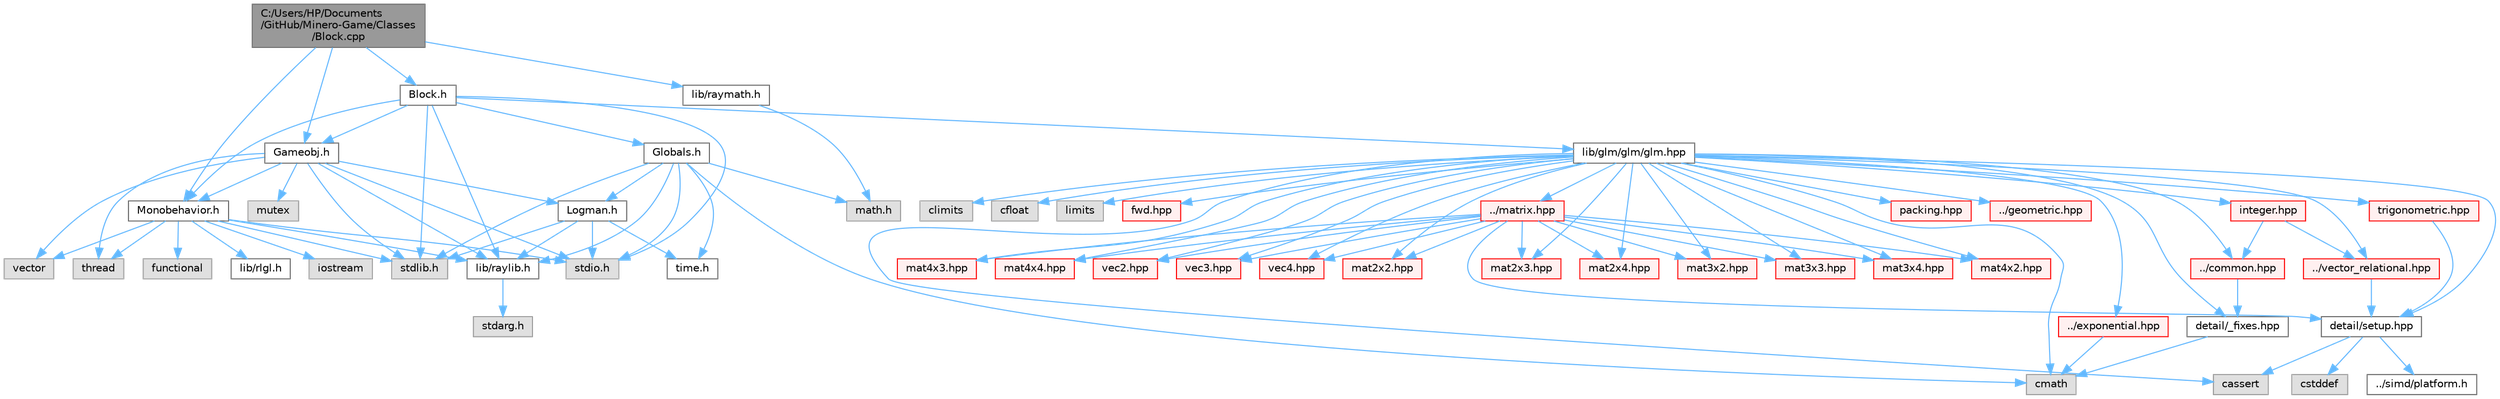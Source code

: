 digraph "C:/Users/HP/Documents/GitHub/Minero-Game/Classes/Block.cpp"
{
 // LATEX_PDF_SIZE
  bgcolor="transparent";
  edge [fontname=Helvetica,fontsize=10,labelfontname=Helvetica,labelfontsize=10];
  node [fontname=Helvetica,fontsize=10,shape=box,height=0.2,width=0.4];
  Node1 [id="Node000001",label="C:/Users/HP/Documents\l/GitHub/Minero-Game/Classes\l/Block.cpp",height=0.2,width=0.4,color="gray40", fillcolor="grey60", style="filled", fontcolor="black",tooltip=" "];
  Node1 -> Node2 [id="edge183_Node000001_Node000002",color="steelblue1",style="solid",tooltip=" "];
  Node2 [id="Node000002",label="Block.h",height=0.2,width=0.4,color="grey40", fillcolor="white", style="filled",URL="$_classes_2_block_8h.html",tooltip=" "];
  Node2 -> Node3 [id="edge184_Node000002_Node000003",color="steelblue1",style="solid",tooltip=" "];
  Node3 [id="Node000003",label="lib/raylib.h",height=0.2,width=0.4,color="grey40", fillcolor="white", style="filled",URL="$_classes_2lib_2raylib_8h.html",tooltip=" "];
  Node3 -> Node4 [id="edge185_Node000003_Node000004",color="steelblue1",style="solid",tooltip=" "];
  Node4 [id="Node000004",label="stdarg.h",height=0.2,width=0.4,color="grey60", fillcolor="#E0E0E0", style="filled",tooltip=" "];
  Node2 -> Node5 [id="edge186_Node000002_Node000005",color="steelblue1",style="solid",tooltip=" "];
  Node5 [id="Node000005",label="lib/glm/glm/glm.hpp",height=0.2,width=0.4,color="grey40", fillcolor="white", style="filled",URL="$_classes_2lib_2glm_2glm_2glm_8hpp.html",tooltip=" "];
  Node5 -> Node6 [id="edge187_Node000005_Node000006",color="steelblue1",style="solid",tooltip=" "];
  Node6 [id="Node000006",label="detail/_fixes.hpp",height=0.2,width=0.4,color="grey40", fillcolor="white", style="filled",URL="$_classes_2lib_2glm_2glm_2detail_2__fixes_8hpp.html",tooltip=" "];
  Node6 -> Node7 [id="edge188_Node000006_Node000007",color="steelblue1",style="solid",tooltip=" "];
  Node7 [id="Node000007",label="cmath",height=0.2,width=0.4,color="grey60", fillcolor="#E0E0E0", style="filled",tooltip=" "];
  Node5 -> Node8 [id="edge189_Node000005_Node000008",color="steelblue1",style="solid",tooltip=" "];
  Node8 [id="Node000008",label="detail/setup.hpp",height=0.2,width=0.4,color="grey40", fillcolor="white", style="filled",URL="$_classes_2lib_2glm_2glm_2detail_2setup_8hpp.html",tooltip=" "];
  Node8 -> Node9 [id="edge190_Node000008_Node000009",color="steelblue1",style="solid",tooltip=" "];
  Node9 [id="Node000009",label="cassert",height=0.2,width=0.4,color="grey60", fillcolor="#E0E0E0", style="filled",tooltip=" "];
  Node8 -> Node10 [id="edge191_Node000008_Node000010",color="steelblue1",style="solid",tooltip=" "];
  Node10 [id="Node000010",label="cstddef",height=0.2,width=0.4,color="grey60", fillcolor="#E0E0E0", style="filled",tooltip=" "];
  Node8 -> Node11 [id="edge192_Node000008_Node000011",color="steelblue1",style="solid",tooltip=" "];
  Node11 [id="Node000011",label="../simd/platform.h",height=0.2,width=0.4,color="grey40", fillcolor="white", style="filled",URL="$_classes_2lib_2glm_2glm_2simd_2platform_8h.html",tooltip=" "];
  Node5 -> Node7 [id="edge193_Node000005_Node000007",color="steelblue1",style="solid",tooltip=" "];
  Node5 -> Node12 [id="edge194_Node000005_Node000012",color="steelblue1",style="solid",tooltip=" "];
  Node12 [id="Node000012",label="climits",height=0.2,width=0.4,color="grey60", fillcolor="#E0E0E0", style="filled",tooltip=" "];
  Node5 -> Node13 [id="edge195_Node000005_Node000013",color="steelblue1",style="solid",tooltip=" "];
  Node13 [id="Node000013",label="cfloat",height=0.2,width=0.4,color="grey60", fillcolor="#E0E0E0", style="filled",tooltip=" "];
  Node5 -> Node14 [id="edge196_Node000005_Node000014",color="steelblue1",style="solid",tooltip=" "];
  Node14 [id="Node000014",label="limits",height=0.2,width=0.4,color="grey60", fillcolor="#E0E0E0", style="filled",tooltip=" "];
  Node5 -> Node9 [id="edge197_Node000005_Node000009",color="steelblue1",style="solid",tooltip=" "];
  Node5 -> Node15 [id="edge198_Node000005_Node000015",color="steelblue1",style="solid",tooltip=" "];
  Node15 [id="Node000015",label="fwd.hpp",height=0.2,width=0.4,color="red", fillcolor="#FFF0F0", style="filled",URL="$_classes_2lib_2glm_2glm_2fwd_8hpp.html",tooltip=" "];
  Node5 -> Node17 [id="edge199_Node000005_Node000017",color="steelblue1",style="solid",tooltip=" "];
  Node17 [id="Node000017",label="vec2.hpp",height=0.2,width=0.4,color="red", fillcolor="#FFF0F0", style="filled",URL="$_classes_2lib_2glm_2glm_2vec2_8hpp.html",tooltip=" "];
  Node5 -> Node33 [id="edge200_Node000005_Node000033",color="steelblue1",style="solid",tooltip=" "];
  Node33 [id="Node000033",label="vec3.hpp",height=0.2,width=0.4,color="red", fillcolor="#FFF0F0", style="filled",URL="$_classes_2lib_2glm_2glm_2vec3_8hpp.html",tooltip=" "];
  Node5 -> Node46 [id="edge201_Node000005_Node000046",color="steelblue1",style="solid",tooltip=" "];
  Node46 [id="Node000046",label="vec4.hpp",height=0.2,width=0.4,color="red", fillcolor="#FFF0F0", style="filled",URL="$_classes_2lib_2glm_2glm_2vec4_8hpp.html",tooltip=" "];
  Node5 -> Node59 [id="edge202_Node000005_Node000059",color="steelblue1",style="solid",tooltip=" "];
  Node59 [id="Node000059",label="mat2x2.hpp",height=0.2,width=0.4,color="red", fillcolor="#FFF0F0", style="filled",URL="$_classes_2lib_2glm_2glm_2mat2x2_8hpp.html",tooltip=" "];
  Node5 -> Node64 [id="edge203_Node000005_Node000064",color="steelblue1",style="solid",tooltip=" "];
  Node64 [id="Node000064",label="mat2x3.hpp",height=0.2,width=0.4,color="red", fillcolor="#FFF0F0", style="filled",URL="$_classes_2lib_2glm_2glm_2mat2x3_8hpp.html",tooltip=" "];
  Node5 -> Node71 [id="edge204_Node000005_Node000071",color="steelblue1",style="solid",tooltip=" "];
  Node71 [id="Node000071",label="mat2x4.hpp",height=0.2,width=0.4,color="red", fillcolor="#FFF0F0", style="filled",URL="$_classes_2lib_2glm_2glm_2mat2x4_8hpp.html",tooltip=" "];
  Node5 -> Node78 [id="edge205_Node000005_Node000078",color="steelblue1",style="solid",tooltip=" "];
  Node78 [id="Node000078",label="mat3x2.hpp",height=0.2,width=0.4,color="red", fillcolor="#FFF0F0", style="filled",URL="$_classes_2lib_2glm_2glm_2mat3x2_8hpp.html",tooltip=" "];
  Node5 -> Node85 [id="edge206_Node000005_Node000085",color="steelblue1",style="solid",tooltip=" "];
  Node85 [id="Node000085",label="mat3x3.hpp",height=0.2,width=0.4,color="red", fillcolor="#FFF0F0", style="filled",URL="$_classes_2lib_2glm_2glm_2mat3x3_8hpp.html",tooltip=" "];
  Node5 -> Node92 [id="edge207_Node000005_Node000092",color="steelblue1",style="solid",tooltip=" "];
  Node92 [id="Node000092",label="mat3x4.hpp",height=0.2,width=0.4,color="red", fillcolor="#FFF0F0", style="filled",URL="$_classes_2lib_2glm_2glm_2mat3x4_8hpp.html",tooltip=" "];
  Node5 -> Node99 [id="edge208_Node000005_Node000099",color="steelblue1",style="solid",tooltip=" "];
  Node99 [id="Node000099",label="mat4x2.hpp",height=0.2,width=0.4,color="red", fillcolor="#FFF0F0", style="filled",URL="$_classes_2lib_2glm_2glm_2mat4x2_8hpp.html",tooltip=" "];
  Node5 -> Node106 [id="edge209_Node000005_Node000106",color="steelblue1",style="solid",tooltip=" "];
  Node106 [id="Node000106",label="mat4x3.hpp",height=0.2,width=0.4,color="red", fillcolor="#FFF0F0", style="filled",URL="$_classes_2lib_2glm_2glm_2mat4x3_8hpp.html",tooltip=" "];
  Node5 -> Node113 [id="edge210_Node000005_Node000113",color="steelblue1",style="solid",tooltip=" "];
  Node113 [id="Node000113",label="mat4x4.hpp",height=0.2,width=0.4,color="red", fillcolor="#FFF0F0", style="filled",URL="$_classes_2lib_2glm_2glm_2mat4x4_8hpp.html",tooltip=" "];
  Node5 -> Node137 [id="edge211_Node000005_Node000137",color="steelblue1",style="solid",tooltip=" "];
  Node137 [id="Node000137",label="trigonometric.hpp",height=0.2,width=0.4,color="red", fillcolor="#FFF0F0", style="filled",URL="$_classes_2lib_2glm_2glm_2trigonometric_8hpp.html",tooltip=" "];
  Node137 -> Node8 [id="edge212_Node000137_Node000008",color="steelblue1",style="solid",tooltip=" "];
  Node5 -> Node123 [id="edge213_Node000005_Node000123",color="steelblue1",style="solid",tooltip=" "];
  Node123 [id="Node000123",label="../exponential.hpp",height=0.2,width=0.4,color="red", fillcolor="#FFF0F0", style="filled",URL="$_classes_2lib_2glm_2glm_2exponential_8hpp.html",tooltip=" "];
  Node123 -> Node7 [id="edge214_Node000123_Node000007",color="steelblue1",style="solid",tooltip=" "];
  Node5 -> Node131 [id="edge215_Node000005_Node000131",color="steelblue1",style="solid",tooltip=" "];
  Node131 [id="Node000131",label="../common.hpp",height=0.2,width=0.4,color="red", fillcolor="#FFF0F0", style="filled",URL="$_classes_2lib_2glm_2glm_2common_8hpp.html",tooltip=" "];
  Node131 -> Node6 [id="edge216_Node000131_Node000006",color="steelblue1",style="solid",tooltip=" "];
  Node5 -> Node140 [id="edge217_Node000005_Node000140",color="steelblue1",style="solid",tooltip=" "];
  Node140 [id="Node000140",label="packing.hpp",height=0.2,width=0.4,color="red", fillcolor="#FFF0F0", style="filled",URL="$_classes_2lib_2glm_2glm_2packing_8hpp.html",tooltip=" "];
  Node5 -> Node121 [id="edge218_Node000005_Node000121",color="steelblue1",style="solid",tooltip=" "];
  Node121 [id="Node000121",label="../geometric.hpp",height=0.2,width=0.4,color="red", fillcolor="#FFF0F0", style="filled",URL="$_classes_2lib_2glm_2glm_2geometric_8hpp.html",tooltip=" "];
  Node5 -> Node63 [id="edge219_Node000005_Node000063",color="steelblue1",style="solid",tooltip=" "];
  Node63 [id="Node000063",label="../matrix.hpp",height=0.2,width=0.4,color="red", fillcolor="#FFF0F0", style="filled",URL="$_classes_2lib_2glm_2glm_2matrix_8hpp.html",tooltip=" "];
  Node63 -> Node8 [id="edge220_Node000063_Node000008",color="steelblue1",style="solid",tooltip=" "];
  Node63 -> Node17 [id="edge221_Node000063_Node000017",color="steelblue1",style="solid",tooltip=" "];
  Node63 -> Node33 [id="edge222_Node000063_Node000033",color="steelblue1",style="solid",tooltip=" "];
  Node63 -> Node46 [id="edge223_Node000063_Node000046",color="steelblue1",style="solid",tooltip=" "];
  Node63 -> Node59 [id="edge224_Node000063_Node000059",color="steelblue1",style="solid",tooltip=" "];
  Node63 -> Node64 [id="edge225_Node000063_Node000064",color="steelblue1",style="solid",tooltip=" "];
  Node63 -> Node71 [id="edge226_Node000063_Node000071",color="steelblue1",style="solid",tooltip=" "];
  Node63 -> Node78 [id="edge227_Node000063_Node000078",color="steelblue1",style="solid",tooltip=" "];
  Node63 -> Node85 [id="edge228_Node000063_Node000085",color="steelblue1",style="solid",tooltip=" "];
  Node63 -> Node92 [id="edge229_Node000063_Node000092",color="steelblue1",style="solid",tooltip=" "];
  Node63 -> Node99 [id="edge230_Node000063_Node000099",color="steelblue1",style="solid",tooltip=" "];
  Node63 -> Node106 [id="edge231_Node000063_Node000106",color="steelblue1",style="solid",tooltip=" "];
  Node63 -> Node113 [id="edge232_Node000063_Node000113",color="steelblue1",style="solid",tooltip=" "];
  Node5 -> Node127 [id="edge233_Node000005_Node000127",color="steelblue1",style="solid",tooltip=" "];
  Node127 [id="Node000127",label="../vector_relational.hpp",height=0.2,width=0.4,color="red", fillcolor="#FFF0F0", style="filled",URL="$_classes_2lib_2glm_2glm_2vector__relational_8hpp.html",tooltip=" "];
  Node127 -> Node8 [id="edge234_Node000127_Node000008",color="steelblue1",style="solid",tooltip=" "];
  Node5 -> Node144 [id="edge235_Node000005_Node000144",color="steelblue1",style="solid",tooltip=" "];
  Node144 [id="Node000144",label="integer.hpp",height=0.2,width=0.4,color="red", fillcolor="#FFF0F0", style="filled",URL="$_classes_2lib_2glm_2glm_2integer_8hpp.html",tooltip=" "];
  Node144 -> Node131 [id="edge236_Node000144_Node000131",color="steelblue1",style="solid",tooltip=" "];
  Node144 -> Node127 [id="edge237_Node000144_Node000127",color="steelblue1",style="solid",tooltip=" "];
  Node2 -> Node148 [id="edge238_Node000002_Node000148",color="steelblue1",style="solid",tooltip=" "];
  Node148 [id="Node000148",label="Gameobj.h",height=0.2,width=0.4,color="grey40", fillcolor="white", style="filled",URL="$_classes_2_gameobj_8h.html",tooltip=" "];
  Node148 -> Node3 [id="edge239_Node000148_Node000003",color="steelblue1",style="solid",tooltip=" "];
  Node148 -> Node149 [id="edge240_Node000148_Node000149",color="steelblue1",style="solid",tooltip=" "];
  Node149 [id="Node000149",label="Monobehavior.h",height=0.2,width=0.4,color="grey40", fillcolor="white", style="filled",URL="$_monobehavior_8h.html",tooltip=" "];
  Node149 -> Node3 [id="edge241_Node000149_Node000003",color="steelblue1",style="solid",tooltip=" "];
  Node149 -> Node150 [id="edge242_Node000149_Node000150",color="steelblue1",style="solid",tooltip=" "];
  Node150 [id="Node000150",label="lib/rlgl.h",height=0.2,width=0.4,color="grey40", fillcolor="white", style="filled",URL="$_classes_2lib_2rlgl_8h.html",tooltip=" "];
  Node149 -> Node151 [id="edge243_Node000149_Node000151",color="steelblue1",style="solid",tooltip=" "];
  Node151 [id="Node000151",label="stdio.h",height=0.2,width=0.4,color="grey60", fillcolor="#E0E0E0", style="filled",tooltip=" "];
  Node149 -> Node152 [id="edge244_Node000149_Node000152",color="steelblue1",style="solid",tooltip=" "];
  Node152 [id="Node000152",label="stdlib.h",height=0.2,width=0.4,color="grey60", fillcolor="#E0E0E0", style="filled",tooltip=" "];
  Node149 -> Node153 [id="edge245_Node000149_Node000153",color="steelblue1",style="solid",tooltip=" "];
  Node153 [id="Node000153",label="iostream",height=0.2,width=0.4,color="grey60", fillcolor="#E0E0E0", style="filled",tooltip=" "];
  Node149 -> Node154 [id="edge246_Node000149_Node000154",color="steelblue1",style="solid",tooltip=" "];
  Node154 [id="Node000154",label="thread",height=0.2,width=0.4,color="grey60", fillcolor="#E0E0E0", style="filled",tooltip=" "];
  Node149 -> Node155 [id="edge247_Node000149_Node000155",color="steelblue1",style="solid",tooltip=" "];
  Node155 [id="Node000155",label="vector",height=0.2,width=0.4,color="grey60", fillcolor="#E0E0E0", style="filled",tooltip=" "];
  Node149 -> Node156 [id="edge248_Node000149_Node000156",color="steelblue1",style="solid",tooltip=" "];
  Node156 [id="Node000156",label="functional",height=0.2,width=0.4,color="grey60", fillcolor="#E0E0E0", style="filled",tooltip=" "];
  Node148 -> Node157 [id="edge249_Node000148_Node000157",color="steelblue1",style="solid",tooltip=" "];
  Node157 [id="Node000157",label="Logman.h",height=0.2,width=0.4,color="grey40", fillcolor="white", style="filled",URL="$_logman_8h.html",tooltip=" "];
  Node157 -> Node151 [id="edge250_Node000157_Node000151",color="steelblue1",style="solid",tooltip=" "];
  Node157 -> Node152 [id="edge251_Node000157_Node000152",color="steelblue1",style="solid",tooltip=" "];
  Node157 -> Node158 [id="edge252_Node000157_Node000158",color="steelblue1",style="solid",tooltip=" "];
  Node158 [id="Node000158",label="time.h",height=0.2,width=0.4,color="grey40", fillcolor="white", style="filled",URL="$_classes_2_time_8h.html",tooltip=" "];
  Node157 -> Node3 [id="edge253_Node000157_Node000003",color="steelblue1",style="solid",tooltip=" "];
  Node148 -> Node151 [id="edge254_Node000148_Node000151",color="steelblue1",style="solid",tooltip=" "];
  Node148 -> Node152 [id="edge255_Node000148_Node000152",color="steelblue1",style="solid",tooltip=" "];
  Node148 -> Node155 [id="edge256_Node000148_Node000155",color="steelblue1",style="solid",tooltip=" "];
  Node148 -> Node154 [id="edge257_Node000148_Node000154",color="steelblue1",style="solid",tooltip=" "];
  Node148 -> Node159 [id="edge258_Node000148_Node000159",color="steelblue1",style="solid",tooltip=" "];
  Node159 [id="Node000159",label="mutex",height=0.2,width=0.4,color="grey60", fillcolor="#E0E0E0", style="filled",tooltip=" "];
  Node2 -> Node160 [id="edge259_Node000002_Node000160",color="steelblue1",style="solid",tooltip=" "];
  Node160 [id="Node000160",label="Globals.h",height=0.2,width=0.4,color="grey40", fillcolor="white", style="filled",URL="$_classes_2_globals_8h.html",tooltip=" "];
  Node160 -> Node3 [id="edge260_Node000160_Node000003",color="steelblue1",style="solid",tooltip=" "];
  Node160 -> Node152 [id="edge261_Node000160_Node000152",color="steelblue1",style="solid",tooltip=" "];
  Node160 -> Node151 [id="edge262_Node000160_Node000151",color="steelblue1",style="solid",tooltip=" "];
  Node160 -> Node158 [id="edge263_Node000160_Node000158",color="steelblue1",style="solid",tooltip=" "];
  Node160 -> Node7 [id="edge264_Node000160_Node000007",color="steelblue1",style="solid",tooltip=" "];
  Node160 -> Node161 [id="edge265_Node000160_Node000161",color="steelblue1",style="solid",tooltip=" "];
  Node161 [id="Node000161",label="math.h",height=0.2,width=0.4,color="grey60", fillcolor="#E0E0E0", style="filled",tooltip=" "];
  Node160 -> Node157 [id="edge266_Node000160_Node000157",color="steelblue1",style="solid",tooltip=" "];
  Node2 -> Node149 [id="edge267_Node000002_Node000149",color="steelblue1",style="solid",tooltip=" "];
  Node2 -> Node151 [id="edge268_Node000002_Node000151",color="steelblue1",style="solid",tooltip=" "];
  Node2 -> Node152 [id="edge269_Node000002_Node000152",color="steelblue1",style="solid",tooltip=" "];
  Node1 -> Node148 [id="edge270_Node000001_Node000148",color="steelblue1",style="solid",tooltip=" "];
  Node1 -> Node149 [id="edge271_Node000001_Node000149",color="steelblue1",style="solid",tooltip=" "];
  Node1 -> Node162 [id="edge272_Node000001_Node000162",color="steelblue1",style="solid",tooltip=" "];
  Node162 [id="Node000162",label="lib/raymath.h",height=0.2,width=0.4,color="grey40", fillcolor="white", style="filled",URL="$_classes_2lib_2raymath_8h.html",tooltip=" "];
  Node162 -> Node161 [id="edge273_Node000162_Node000161",color="steelblue1",style="solid",tooltip=" "];
}
